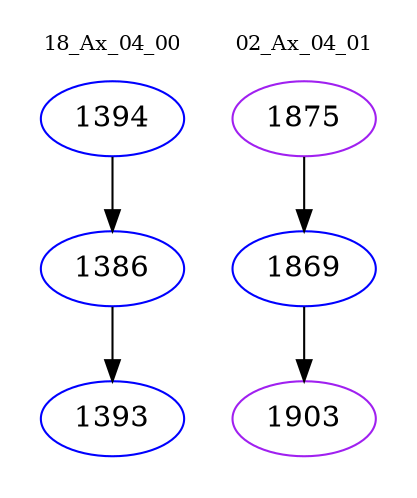 digraph{
subgraph cluster_0 {
color = white
label = "18_Ax_04_00";
fontsize=10;
T0_1394 [label="1394", color="blue"]
T0_1394 -> T0_1386 [color="black"]
T0_1386 [label="1386", color="blue"]
T0_1386 -> T0_1393 [color="black"]
T0_1393 [label="1393", color="blue"]
}
subgraph cluster_1 {
color = white
label = "02_Ax_04_01";
fontsize=10;
T1_1875 [label="1875", color="purple"]
T1_1875 -> T1_1869 [color="black"]
T1_1869 [label="1869", color="blue"]
T1_1869 -> T1_1903 [color="black"]
T1_1903 [label="1903", color="purple"]
}
}
